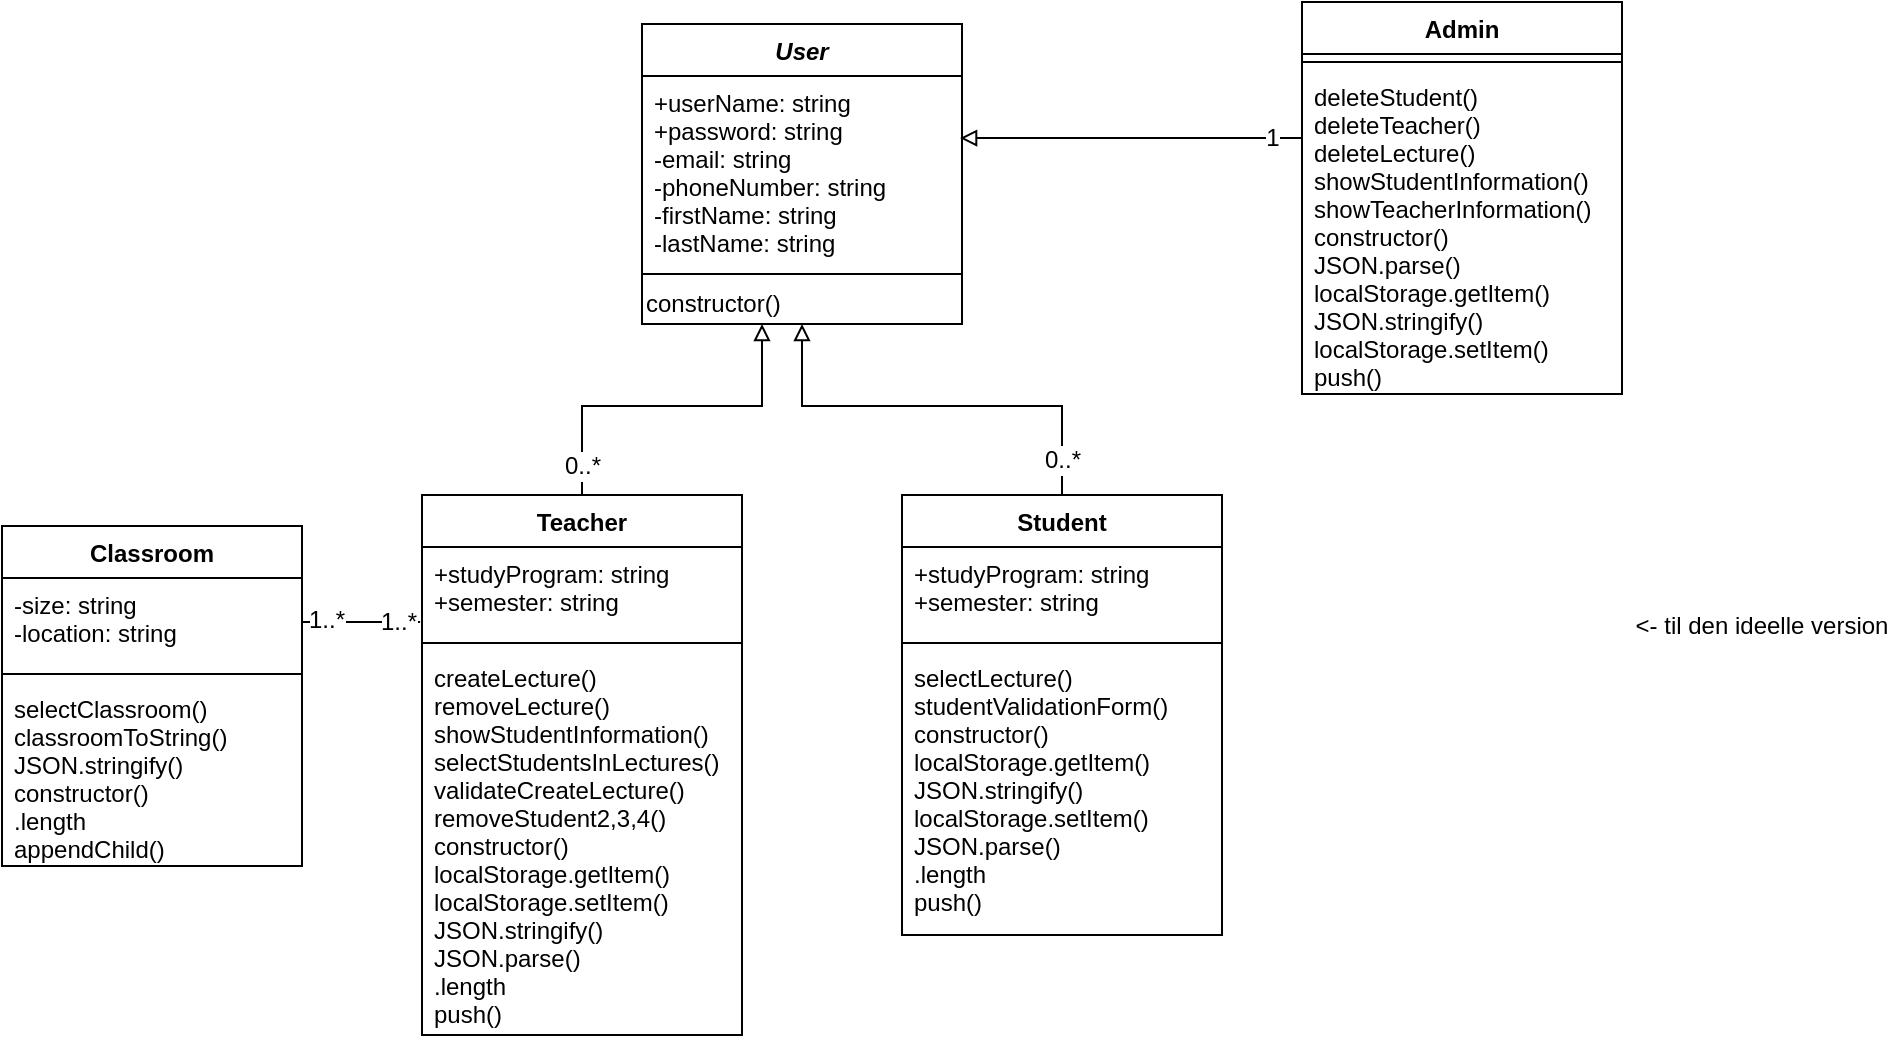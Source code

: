 <mxfile version="12.7.0" type="github">
  <diagram name="Page-1" id="e7e014a7-5840-1c2e-5031-d8a46d1fe8dd">
    <mxGraphModel dx="686" dy="738" grid="1" gridSize="10" guides="1" tooltips="1" connect="1" arrows="1" fold="1" page="1" pageScale="1" pageWidth="1169" pageHeight="826" background="#ffffff" math="0" shadow="0">
      <root>
        <mxCell id="0"/>
        <mxCell id="1" parent="0"/>
        <mxCell id="LFXo94fJ0sIlH8z8r5xg-41" value="" style="edgeStyle=orthogonalEdgeStyle;rounded=0;orthogonalLoop=1;jettySize=auto;html=1;startArrow=block;startFill=0;endArrow=none;endFill=0;" parent="1" source="LFXo94fJ0sIlH8z8r5xg-43" target="LFXo94fJ0sIlH8z8r5xg-51" edge="1">
          <mxGeometry relative="1" as="geometry">
            <Array as="points">
              <mxPoint x="430" y="220"/>
              <mxPoint x="560" y="220"/>
            </Array>
          </mxGeometry>
        </mxCell>
        <mxCell id="KUXy2POJu7MudUyYKtRD-20" value="0..*" style="text;html=1;align=center;verticalAlign=middle;resizable=0;points=[];;labelBackgroundColor=#ffffff;" parent="LFXo94fJ0sIlH8z8r5xg-41" vertex="1" connectable="0">
          <mxGeometry x="0.838" relative="1" as="geometry">
            <mxPoint as="offset"/>
          </mxGeometry>
        </mxCell>
        <mxCell id="LFXo94fJ0sIlH8z8r5xg-42" value="" style="edgeStyle=orthogonalEdgeStyle;rounded=0;orthogonalLoop=1;jettySize=auto;html=1;startArrow=block;startFill=0;endArrow=none;endFill=0;" parent="1" source="LFXo94fJ0sIlH8z8r5xg-43" target="LFXo94fJ0sIlH8z8r5xg-47" edge="1">
          <mxGeometry relative="1" as="geometry">
            <Array as="points">
              <mxPoint x="410" y="220"/>
              <mxPoint x="320" y="220"/>
            </Array>
          </mxGeometry>
        </mxCell>
        <mxCell id="KUXy2POJu7MudUyYKtRD-18" value="0..*" style="text;html=1;align=center;verticalAlign=middle;resizable=0;points=[];;labelBackgroundColor=#ffffff;" parent="LFXo94fJ0sIlH8z8r5xg-42" vertex="1" connectable="0">
          <mxGeometry x="0.835" relative="1" as="geometry">
            <mxPoint as="offset"/>
          </mxGeometry>
        </mxCell>
        <mxCell id="WU4-prx6dVndjo4hRYrT-12" value="" style="edgeStyle=orthogonalEdgeStyle;rounded=0;orthogonalLoop=1;jettySize=auto;html=1;startArrow=block;startFill=0;endArrow=none;endFill=0;exitX=0.994;exitY=0.33;exitDx=0;exitDy=0;exitPerimeter=0;" parent="1" source="LFXo94fJ0sIlH8z8r5xg-44" target="WU4-prx6dVndjo4hRYrT-8" edge="1">
          <mxGeometry relative="1" as="geometry">
            <mxPoint x="520" y="128" as="sourcePoint"/>
            <Array as="points">
              <mxPoint x="640" y="86"/>
              <mxPoint x="640" y="86"/>
            </Array>
          </mxGeometry>
        </mxCell>
        <mxCell id="KUXy2POJu7MudUyYKtRD-17" value="1" style="text;html=1;align=center;verticalAlign=middle;resizable=0;points=[];;labelBackgroundColor=#ffffff;" parent="WU4-prx6dVndjo4hRYrT-12" vertex="1" connectable="0">
          <mxGeometry x="0.825" relative="1" as="geometry">
            <mxPoint as="offset"/>
          </mxGeometry>
        </mxCell>
        <mxCell id="LFXo94fJ0sIlH8z8r5xg-43" value="User" style="swimlane;fontStyle=3;align=center;verticalAlign=top;childLayout=stackLayout;horizontal=1;startSize=26;horizontalStack=0;resizeParent=1;resizeParentMax=0;resizeLast=0;collapsible=1;marginBottom=0;" parent="1" vertex="1">
          <mxGeometry x="350" y="29" width="160" height="150" as="geometry">
            <mxRectangle x="350" y="29" width="70" height="26" as="alternateBounds"/>
          </mxGeometry>
        </mxCell>
        <mxCell id="LFXo94fJ0sIlH8z8r5xg-44" value="+userName: string&#xa;+password: string&#xa;-email: string&#xa;-phoneNumber: string&#xa;-firstName: string&#xa;-lastName: string&#xa;" style="text;strokeColor=none;fillColor=none;align=left;verticalAlign=top;spacingLeft=4;spacingRight=4;overflow=hidden;rotatable=0;points=[[0,0.5],[1,0.5]];portConstraint=eastwest;" parent="LFXo94fJ0sIlH8z8r5xg-43" vertex="1">
          <mxGeometry y="26" width="160" height="94" as="geometry"/>
        </mxCell>
        <mxCell id="LFXo94fJ0sIlH8z8r5xg-45" value="" style="line;strokeWidth=1;fillColor=none;align=left;verticalAlign=middle;spacingTop=-1;spacingLeft=3;spacingRight=3;rotatable=0;labelPosition=right;points=[];portConstraint=eastwest;" parent="LFXo94fJ0sIlH8z8r5xg-43" vertex="1">
          <mxGeometry y="120" width="160" height="10" as="geometry"/>
        </mxCell>
        <mxCell id="KUXy2POJu7MudUyYKtRD-4" value="constructor()" style="text;html=1;align=left;verticalAlign=middle;resizable=0;points=[];;autosize=1;" parent="LFXo94fJ0sIlH8z8r5xg-43" vertex="1">
          <mxGeometry y="130" width="160" height="20" as="geometry"/>
        </mxCell>
        <mxCell id="WU4-prx6dVndjo4hRYrT-8" value="Admin" style="swimlane;fontStyle=1;align=center;verticalAlign=top;childLayout=stackLayout;horizontal=1;startSize=26;horizontalStack=0;resizeParent=1;resizeParentMax=0;resizeLast=0;collapsible=1;marginBottom=0;" parent="1" vertex="1">
          <mxGeometry x="680" y="18" width="160" height="196" as="geometry">
            <mxRectangle x="350" y="29" width="70" height="26" as="alternateBounds"/>
          </mxGeometry>
        </mxCell>
        <mxCell id="WU4-prx6dVndjo4hRYrT-10" value="" style="line;strokeWidth=1;fillColor=none;align=left;verticalAlign=middle;spacingTop=-1;spacingLeft=3;spacingRight=3;rotatable=0;labelPosition=right;points=[];portConstraint=eastwest;" parent="WU4-prx6dVndjo4hRYrT-8" vertex="1">
          <mxGeometry y="26" width="160" height="8" as="geometry"/>
        </mxCell>
        <mxCell id="WU4-prx6dVndjo4hRYrT-11" value="deleteStudent()&#xa;deleteTeacher()&#xa;deleteLecture()&#xa;showStudentInformation()&#xa;showTeacherInformation()&#xa;constructor()&#xa;JSON.parse()&#xa;localStorage.getItem()&#xa;JSON.stringify()&#xa;localStorage.setItem()&#xa;push()&#xa;&#xa;&#xa;" style="text;strokeColor=none;fillColor=none;align=left;verticalAlign=top;spacingLeft=4;spacingRight=4;overflow=hidden;rotatable=0;points=[[0,0.5],[1,0.5]];portConstraint=eastwest;" parent="WU4-prx6dVndjo4hRYrT-8" vertex="1">
          <mxGeometry y="34" width="160" height="162" as="geometry"/>
        </mxCell>
        <mxCell id="LFXo94fJ0sIlH8z8r5xg-47" value="Teacher" style="swimlane;fontStyle=1;align=center;verticalAlign=top;childLayout=stackLayout;horizontal=1;startSize=26;horizontalStack=0;resizeParent=1;resizeParentMax=0;resizeLast=0;collapsible=1;marginBottom=0;" parent="1" vertex="1">
          <mxGeometry x="240" y="264.5" width="160" height="270" as="geometry">
            <mxRectangle x="350" y="29" width="70" height="26" as="alternateBounds"/>
          </mxGeometry>
        </mxCell>
        <mxCell id="LFXo94fJ0sIlH8z8r5xg-48" value="+studyProgram: string&#xa;+semester: string" style="text;strokeColor=none;fillColor=none;align=left;verticalAlign=top;spacingLeft=4;spacingRight=4;overflow=hidden;rotatable=0;points=[[0,0.5],[1,0.5]];portConstraint=eastwest;" parent="LFXo94fJ0sIlH8z8r5xg-47" vertex="1">
          <mxGeometry y="26" width="160" height="44" as="geometry"/>
        </mxCell>
        <mxCell id="LFXo94fJ0sIlH8z8r5xg-49" value="" style="line;strokeWidth=1;fillColor=none;align=left;verticalAlign=middle;spacingTop=-1;spacingLeft=3;spacingRight=3;rotatable=0;labelPosition=right;points=[];portConstraint=eastwest;" parent="LFXo94fJ0sIlH8z8r5xg-47" vertex="1">
          <mxGeometry y="70" width="160" height="8" as="geometry"/>
        </mxCell>
        <mxCell id="LFXo94fJ0sIlH8z8r5xg-50" value="createLecture()&#xa;removeLecture()&#xa;showStudentInformation()&#xa;selectStudentsInLectures()&#xa;validateCreateLecture()&#xa;removeStudent2,3,4()&#xa;constructor()&#xa;localStorage.getItem()&#xa;localStorage.setItem()&#xa;JSON.stringify()&#xa;JSON.parse()&#xa;.length&#xa;push()&#xa;" style="text;strokeColor=none;fillColor=none;align=left;verticalAlign=top;spacingLeft=4;spacingRight=4;overflow=hidden;rotatable=0;points=[[0,0.5],[1,0.5]];portConstraint=eastwest;" parent="LFXo94fJ0sIlH8z8r5xg-47" vertex="1">
          <mxGeometry y="78" width="160" height="192" as="geometry"/>
        </mxCell>
        <mxCell id="LFXo94fJ0sIlH8z8r5xg-51" value="Student" style="swimlane;fontStyle=1;align=center;verticalAlign=top;childLayout=stackLayout;horizontal=1;startSize=26;horizontalStack=0;resizeParent=1;resizeParentMax=0;resizeLast=0;collapsible=1;marginBottom=0;" parent="1" vertex="1">
          <mxGeometry x="480" y="264.5" width="160" height="220" as="geometry">
            <mxRectangle x="350" y="29" width="70" height="26" as="alternateBounds"/>
          </mxGeometry>
        </mxCell>
        <mxCell id="LFXo94fJ0sIlH8z8r5xg-52" value="+studyProgram: string&#xa;+semester: string" style="text;strokeColor=none;fillColor=none;align=left;verticalAlign=top;spacingLeft=4;spacingRight=4;overflow=hidden;rotatable=0;points=[[0,0.5],[1,0.5]];portConstraint=eastwest;" parent="LFXo94fJ0sIlH8z8r5xg-51" vertex="1">
          <mxGeometry y="26" width="160" height="44" as="geometry"/>
        </mxCell>
        <mxCell id="LFXo94fJ0sIlH8z8r5xg-53" value="" style="line;strokeWidth=1;fillColor=none;align=left;verticalAlign=middle;spacingTop=-1;spacingLeft=3;spacingRight=3;rotatable=0;labelPosition=right;points=[];portConstraint=eastwest;" parent="LFXo94fJ0sIlH8z8r5xg-51" vertex="1">
          <mxGeometry y="70" width="160" height="8" as="geometry"/>
        </mxCell>
        <mxCell id="LFXo94fJ0sIlH8z8r5xg-54" value="selectLecture()&#xa;studentValidationForm()&#xa;constructor()&#xa;localStorage.getItem()&#xa;JSON.stringify()&#xa;localStorage.setItem()&#xa;JSON.parse()&#xa;.length&#xa;push()" style="text;strokeColor=none;fillColor=none;align=left;verticalAlign=top;spacingLeft=4;spacingRight=4;overflow=hidden;rotatable=0;points=[[0,0.5],[1,0.5]];portConstraint=eastwest;" parent="LFXo94fJ0sIlH8z8r5xg-51" vertex="1">
          <mxGeometry y="78" width="160" height="142" as="geometry"/>
        </mxCell>
        <mxCell id="LFXo94fJ0sIlH8z8r5xg-62" value="Classroom" style="swimlane;fontStyle=1;align=center;verticalAlign=top;childLayout=stackLayout;horizontal=1;startSize=26;horizontalStack=0;resizeParent=1;resizeParentMax=0;resizeLast=0;collapsible=1;marginBottom=0;" parent="1" vertex="1">
          <mxGeometry x="30" y="280" width="150" height="170" as="geometry"/>
        </mxCell>
        <mxCell id="LFXo94fJ0sIlH8z8r5xg-63" value="-size: string&#xa;-location: string" style="text;strokeColor=none;fillColor=none;align=left;verticalAlign=top;spacingLeft=4;spacingRight=4;overflow=hidden;rotatable=0;points=[[0,0.5],[1,0.5]];portConstraint=eastwest;" parent="LFXo94fJ0sIlH8z8r5xg-62" vertex="1">
          <mxGeometry y="26" width="150" height="44" as="geometry"/>
        </mxCell>
        <mxCell id="LFXo94fJ0sIlH8z8r5xg-64" value="" style="line;strokeWidth=1;fillColor=none;align=left;verticalAlign=middle;spacingTop=-1;spacingLeft=3;spacingRight=3;rotatable=0;labelPosition=right;points=[];portConstraint=eastwest;" parent="LFXo94fJ0sIlH8z8r5xg-62" vertex="1">
          <mxGeometry y="70" width="150" height="8" as="geometry"/>
        </mxCell>
        <mxCell id="LFXo94fJ0sIlH8z8r5xg-65" value="selectClassroom()&#xa;classroomToString()&#xa;JSON.stringify()&#xa;constructor()&#xa;.length&#xa;appendChild()&#xa;&#xa;" style="text;strokeColor=none;fillColor=none;align=left;verticalAlign=top;spacingLeft=4;spacingRight=4;overflow=hidden;rotatable=0;points=[[0,0.5],[1,0.5]];portConstraint=eastwest;" parent="LFXo94fJ0sIlH8z8r5xg-62" vertex="1">
          <mxGeometry y="78" width="150" height="92" as="geometry"/>
        </mxCell>
        <mxCell id="IEgNIyqpCmcc1P4-qV0--2" style="edgeStyle=orthogonalEdgeStyle;rounded=0;orthogonalLoop=1;jettySize=auto;html=1;entryX=-0.006;entryY=0.852;entryDx=0;entryDy=0;entryPerimeter=0;startArrow=none;startFill=0;endArrow=none;endFill=0;" parent="1" source="LFXo94fJ0sIlH8z8r5xg-63" target="LFXo94fJ0sIlH8z8r5xg-48" edge="1">
          <mxGeometry relative="1" as="geometry"/>
        </mxCell>
        <mxCell id="KUXy2POJu7MudUyYKtRD-29" value="1..*" style="text;html=1;align=center;verticalAlign=middle;resizable=0;points=[];;labelBackgroundColor=#ffffff;" parent="IEgNIyqpCmcc1P4-qV0--2" vertex="1" connectable="0">
          <mxGeometry x="-0.762" y="1" relative="1" as="geometry">
            <mxPoint x="5" as="offset"/>
          </mxGeometry>
        </mxCell>
        <mxCell id="KUXy2POJu7MudUyYKtRD-30" value="1..*" style="text;html=1;align=center;verticalAlign=middle;resizable=0;points=[];;labelBackgroundColor=#ffffff;" parent="IEgNIyqpCmcc1P4-qV0--2" vertex="1" connectable="0">
          <mxGeometry x="0.738" relative="1" as="geometry">
            <mxPoint x="-4" as="offset"/>
          </mxGeometry>
        </mxCell>
        <mxCell id="KUXy2POJu7MudUyYKtRD-3" value="&amp;lt;- til den ideelle version" style="text;html=1;strokeColor=none;fillColor=none;align=center;verticalAlign=middle;whiteSpace=wrap;rounded=0;" parent="1" vertex="1">
          <mxGeometry x="840" y="320" width="140" height="20" as="geometry"/>
        </mxCell>
      </root>
    </mxGraphModel>
  </diagram>
</mxfile>
